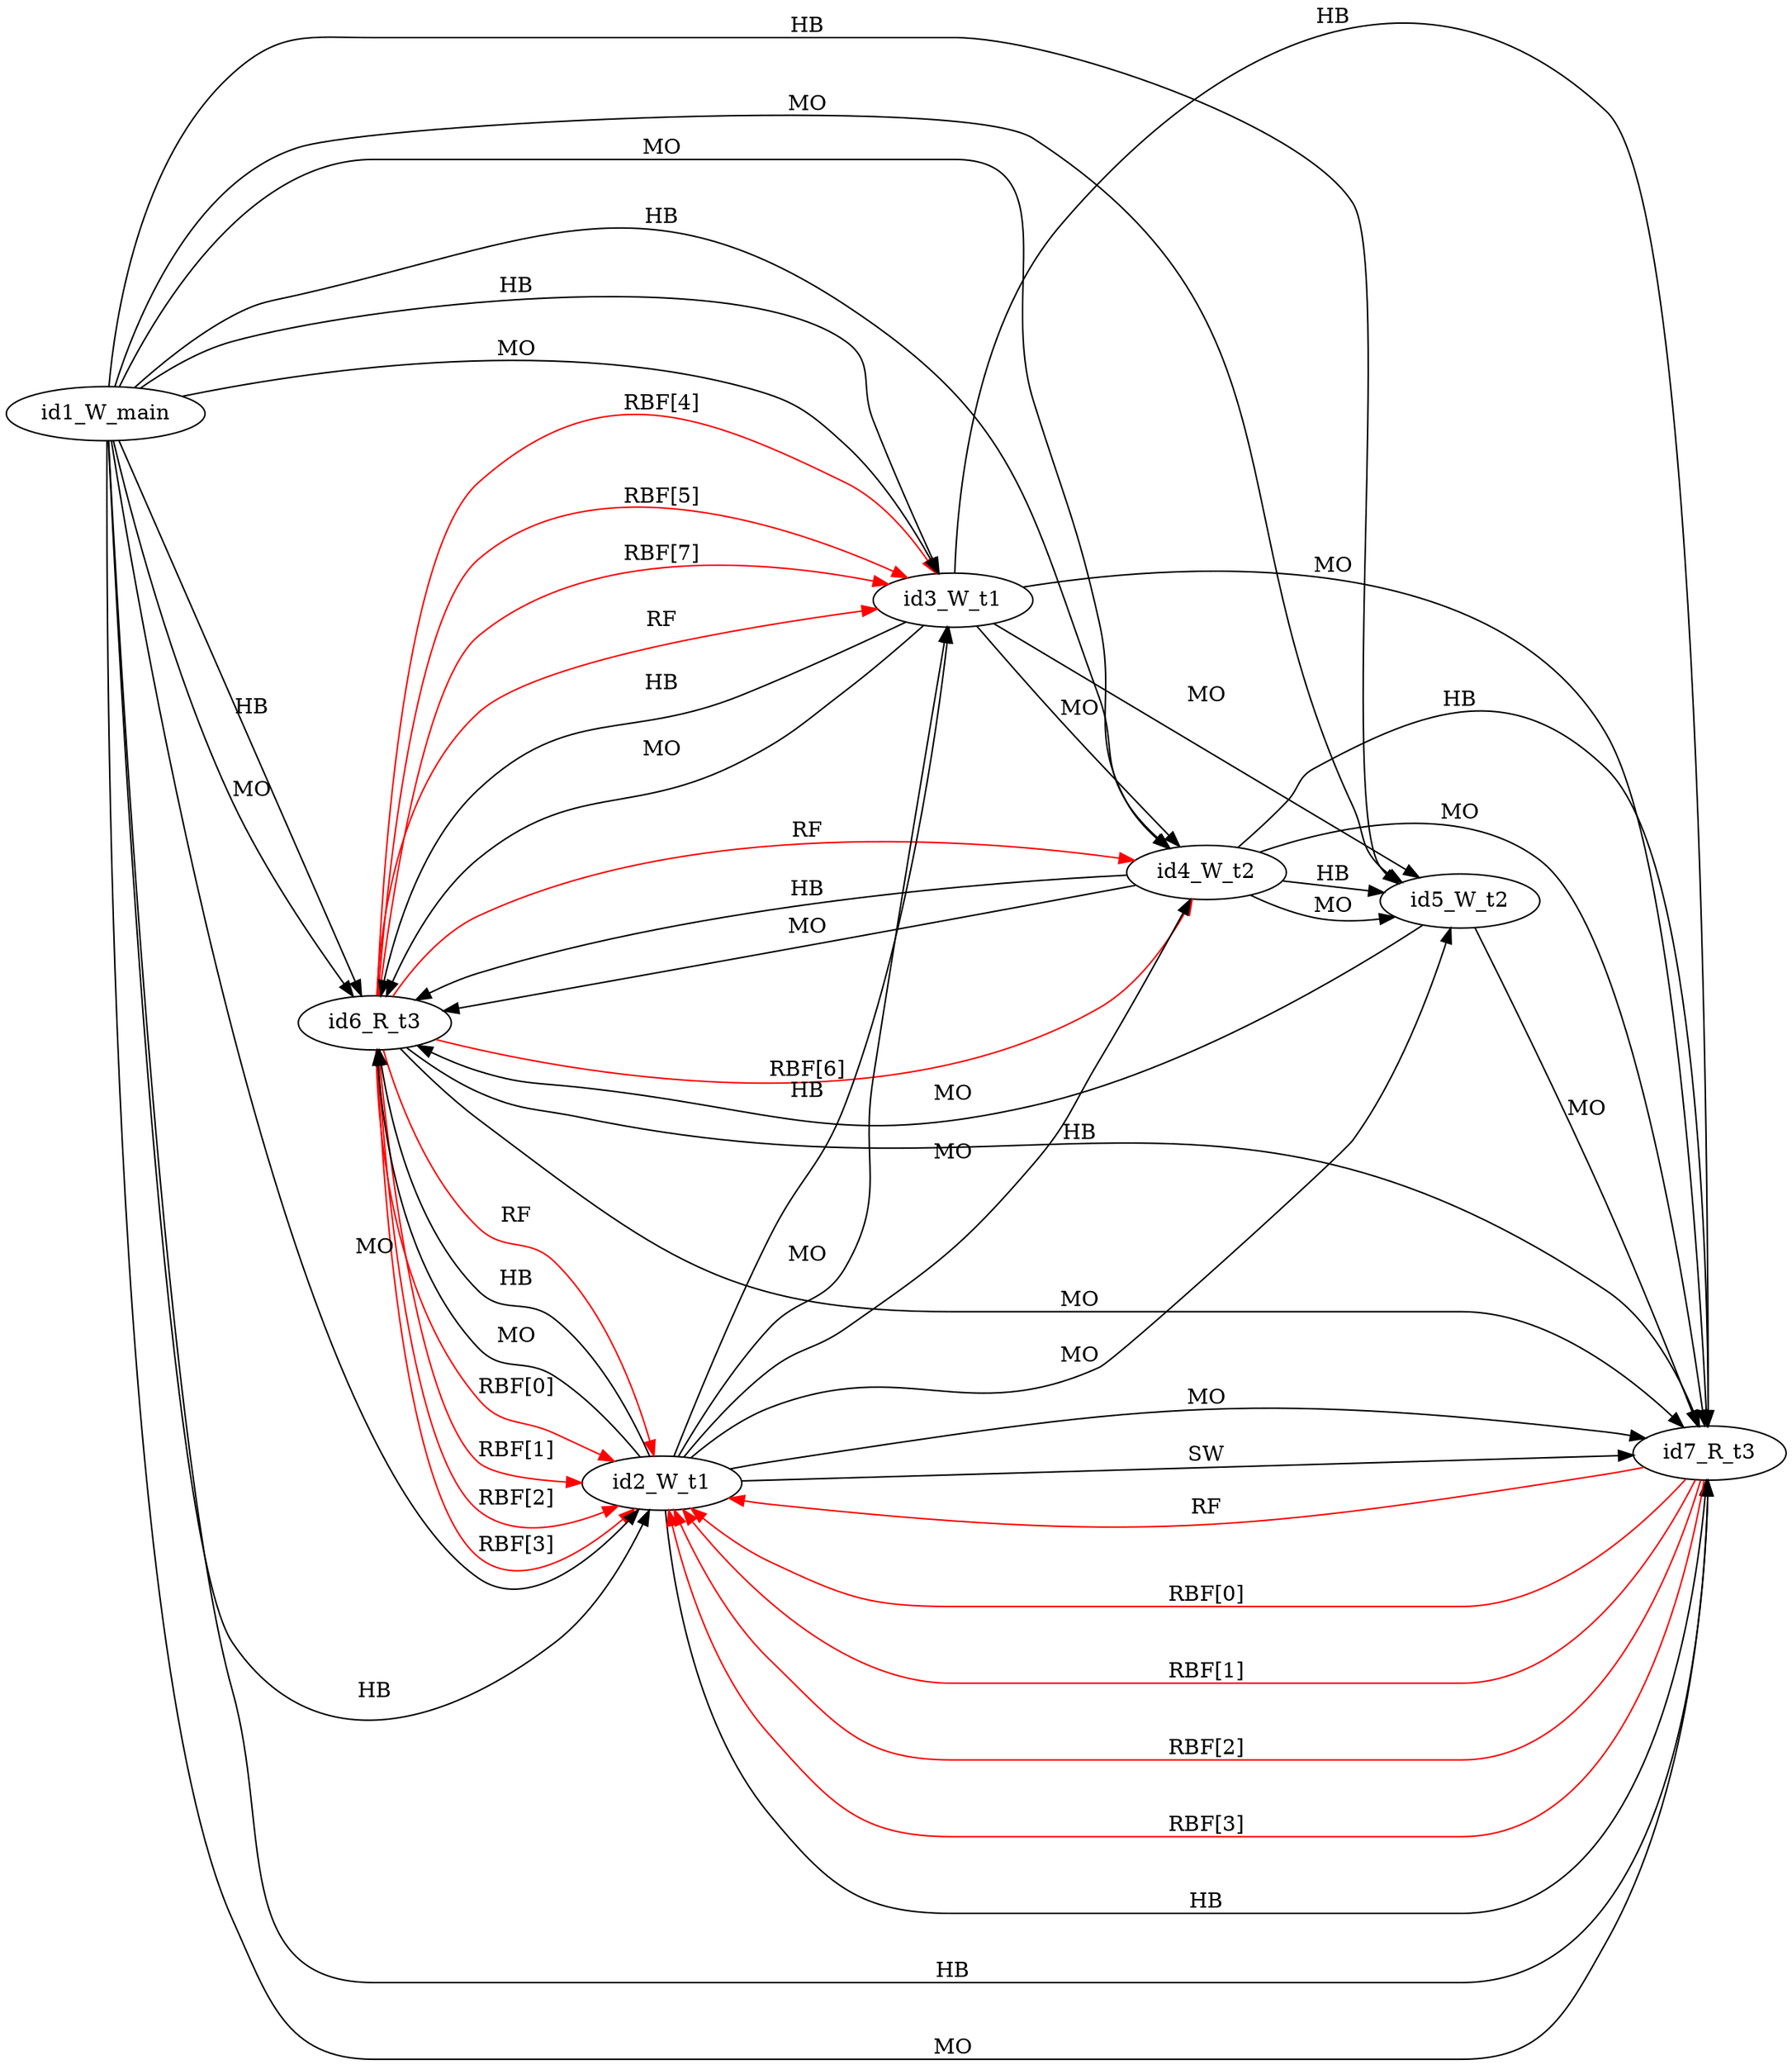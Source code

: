 digraph memory_model {
rankdir=LR;
id6_R_t3 -> id2_W_t1 [label = "RBF[0]", color="red"];
id6_R_t3 -> id2_W_t1 [label = "RBF[1]", color="red"];
id6_R_t3 -> id2_W_t1 [label = "RBF[2]", color="red"];
id6_R_t3 -> id2_W_t1 [label = "RBF[3]", color="red"];
id6_R_t3 -> id3_W_t1 [label = "RBF[4]", color="red"];
id6_R_t3 -> id3_W_t1 [label = "RBF[5]", color="red"];
id6_R_t3 -> id3_W_t1 [label = "RBF[7]", color="red"];
id6_R_t3 -> id4_W_t2 [label = "RBF[6]", color="red"];
id7_R_t3 -> id2_W_t1 [label = "RBF[0]", color="red"];
id7_R_t3 -> id2_W_t1 [label = "RBF[1]", color="red"];
id7_R_t3 -> id2_W_t1 [label = "RBF[2]", color="red"];
id7_R_t3 -> id2_W_t1 [label = "RBF[3]", color="red"];
id6_R_t3 -> id2_W_t1 [label = "RF", color="red"];
id6_R_t3 -> id3_W_t1 [label = "RF", color="red"];
id6_R_t3 -> id4_W_t2 [label = "RF", color="red"];
id7_R_t3 -> id2_W_t1 [label = "RF", color="red"];
id2_W_t1 -> id3_W_t1 [label = "HB", color="black"];
id4_W_t2 -> id5_W_t2 [label = "HB", color="black"];
id6_R_t3 -> id7_R_t3 [label = "HB", color="black"];
id1_W_main -> id2_W_t1 [label = "HB", color="black"];
id1_W_main -> id3_W_t1 [label = "HB", color="black"];
id1_W_main -> id4_W_t2 [label = "HB", color="black"];
id1_W_main -> id5_W_t2 [label = "HB", color="black"];
id1_W_main -> id6_R_t3 [label = "HB", color="black"];
id1_W_main -> id7_R_t3 [label = "HB", color="black"];
id2_W_t1 -> id6_R_t3 [label = "HB", color="black"];
id2_W_t1 -> id7_R_t3 [label = "HB", color="black"];
id3_W_t1 -> id6_R_t3 [label = "HB", color="black"];
id3_W_t1 -> id7_R_t3 [label = "HB", color="black"];
id4_W_t2 -> id6_R_t3 [label = "HB", color="black"];
id4_W_t2 -> id7_R_t3 [label = "HB", color="black"];
id2_W_t1 -> id3_W_t1 [label = "MO", color="black"];
id4_W_t2 -> id5_W_t2 [label = "MO", color="black"];
id6_R_t3 -> id7_R_t3 [label = "MO", color="black"];
id1_W_main -> id2_W_t1 [label = "MO", color="black"];
id1_W_main -> id3_W_t1 [label = "MO", color="black"];
id1_W_main -> id4_W_t2 [label = "MO", color="black"];
id1_W_main -> id5_W_t2 [label = "MO", color="black"];
id1_W_main -> id6_R_t3 [label = "MO", color="black"];
id1_W_main -> id7_R_t3 [label = "MO", color="black"];
id2_W_t1 -> id4_W_t2 [label = "MO", color="black"];
id2_W_t1 -> id5_W_t2 [label = "MO", color="black"];
id2_W_t1 -> id6_R_t3 [label = "MO", color="black"];
id2_W_t1 -> id7_R_t3 [label = "MO", color="black"];
id3_W_t1 -> id4_W_t2 [label = "MO", color="black"];
id3_W_t1 -> id5_W_t2 [label = "MO", color="black"];
id3_W_t1 -> id6_R_t3 [label = "MO", color="black"];
id3_W_t1 -> id7_R_t3 [label = "MO", color="black"];
id4_W_t2 -> id6_R_t3 [label = "MO", color="black"];
id4_W_t2 -> id7_R_t3 [label = "MO", color="black"];
id5_W_t2 -> id6_R_t3 [label = "MO", color="black"];
id5_W_t2 -> id7_R_t3 [label = "MO", color="black"];
id2_W_t1 -> id7_R_t3 [label = "SW", color="black"];
}
